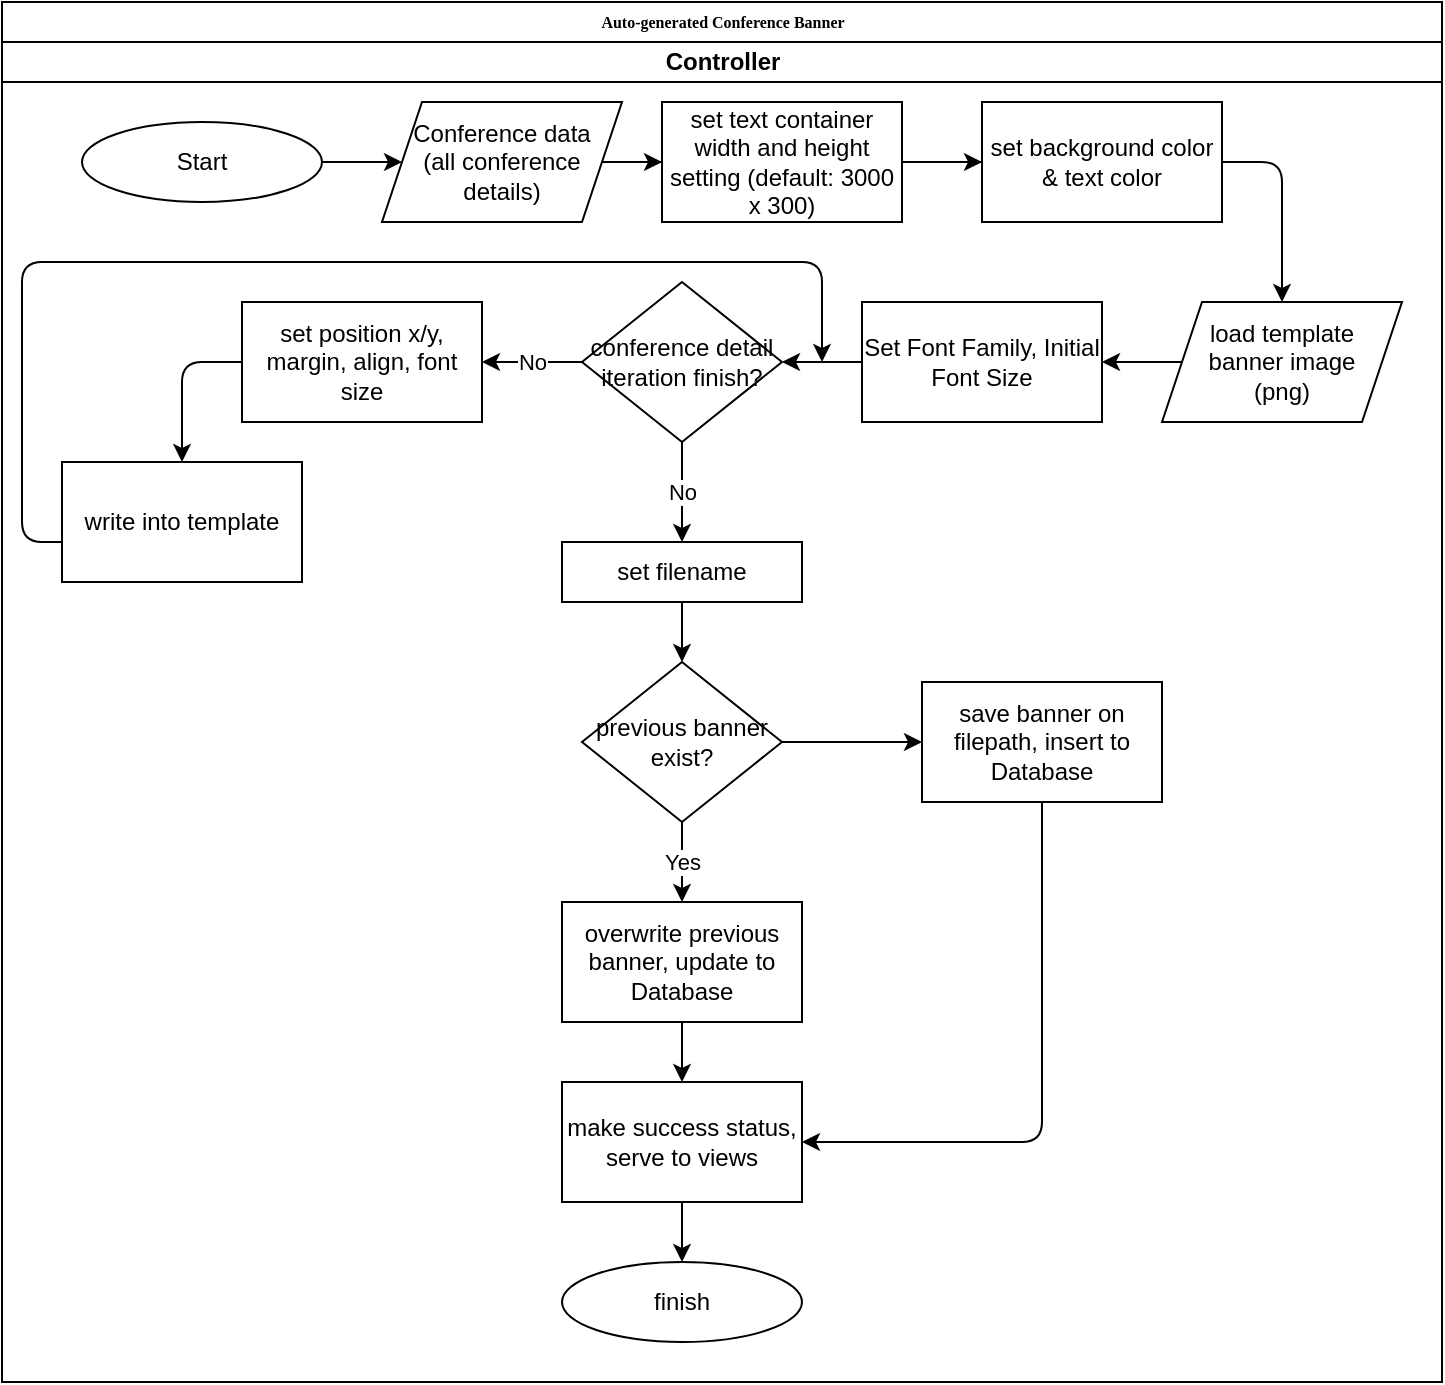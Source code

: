 <mxfile version="13.7.9" type="github">
  <diagram name="Page-1" id="74e2e168-ea6b-b213-b513-2b3c1d86103e">
    <mxGraphModel dx="1123" dy="603" grid="1" gridSize="10" guides="1" tooltips="1" connect="1" arrows="1" fold="1" page="1" pageScale="1" pageWidth="1100" pageHeight="850" background="#ffffff" math="0" shadow="0">
      <root>
        <mxCell id="0" />
        <mxCell id="1" parent="0" />
        <mxCell id="77e6c97f196da883-1" value="Auto-generated Conference Banner" style="swimlane;html=1;childLayout=stackLayout;startSize=20;rounded=0;shadow=0;labelBackgroundColor=none;strokeWidth=1;fontFamily=Verdana;fontSize=8;align=center;" parent="1" vertex="1">
          <mxGeometry x="70" y="40" width="720" height="690" as="geometry" />
        </mxCell>
        <mxCell id="77e6c97f196da883-2" value="Controller" style="swimlane;html=1;startSize=20;" parent="77e6c97f196da883-1" vertex="1">
          <mxGeometry y="20" width="720" height="670" as="geometry" />
        </mxCell>
        <mxCell id="20CMu36D7WqyFzSG5CkX-1" value="Start" style="ellipse;whiteSpace=wrap;html=1;" vertex="1" parent="77e6c97f196da883-2">
          <mxGeometry x="40" y="40" width="120" height="40" as="geometry" />
        </mxCell>
        <mxCell id="20CMu36D7WqyFzSG5CkX-3" value="" style="edgeStyle=orthogonalEdgeStyle;rounded=0;orthogonalLoop=1;jettySize=auto;html=1;" edge="1" parent="77e6c97f196da883-2" source="20CMu36D7WqyFzSG5CkX-1" target="20CMu36D7WqyFzSG5CkX-2">
          <mxGeometry relative="1" as="geometry" />
        </mxCell>
        <mxCell id="20CMu36D7WqyFzSG5CkX-5" value="" style="edgeStyle=orthogonalEdgeStyle;rounded=0;orthogonalLoop=1;jettySize=auto;html=1;" edge="1" parent="77e6c97f196da883-2" source="20CMu36D7WqyFzSG5CkX-2" target="20CMu36D7WqyFzSG5CkX-4">
          <mxGeometry relative="1" as="geometry" />
        </mxCell>
        <mxCell id="20CMu36D7WqyFzSG5CkX-7" value="" style="edgeStyle=orthogonalEdgeStyle;rounded=0;orthogonalLoop=1;jettySize=auto;html=1;" edge="1" parent="77e6c97f196da883-2" source="20CMu36D7WqyFzSG5CkX-4" target="20CMu36D7WqyFzSG5CkX-6">
          <mxGeometry relative="1" as="geometry" />
        </mxCell>
        <mxCell id="20CMu36D7WqyFzSG5CkX-9" value="" style="edgeStyle=orthogonalEdgeStyle;rounded=1;orthogonalLoop=1;jettySize=auto;html=1;" edge="1" parent="77e6c97f196da883-2" source="20CMu36D7WqyFzSG5CkX-4" target="20CMu36D7WqyFzSG5CkX-8">
          <mxGeometry relative="1" as="geometry" />
        </mxCell>
        <mxCell id="20CMu36D7WqyFzSG5CkX-17" value="write into template" style="whiteSpace=wrap;html=1;" vertex="1" parent="77e6c97f196da883-2">
          <mxGeometry x="30" y="210" width="120" height="60" as="geometry" />
        </mxCell>
        <mxCell id="20CMu36D7WqyFzSG5CkX-15" value="set position x/y, margin, align, font size" style="whiteSpace=wrap;html=1;" vertex="1" parent="77e6c97f196da883-2">
          <mxGeometry x="120" y="130" width="120" height="60" as="geometry" />
        </mxCell>
        <mxCell id="20CMu36D7WqyFzSG5CkX-2" value="Conference data&lt;br&gt;(all conference details)" style="shape=parallelogram;perimeter=parallelogramPerimeter;whiteSpace=wrap;html=1;fixedSize=1;" vertex="1" parent="77e6c97f196da883-2">
          <mxGeometry x="190" y="30" width="120" height="60" as="geometry" />
        </mxCell>
        <mxCell id="20CMu36D7WqyFzSG5CkX-29" value="make success status,&lt;br&gt;serve to views" style="whiteSpace=wrap;html=1;" vertex="1" parent="77e6c97f196da883-2">
          <mxGeometry x="280" y="520" width="120" height="60" as="geometry" />
        </mxCell>
        <mxCell id="20CMu36D7WqyFzSG5CkX-32" value="finish" style="ellipse;whiteSpace=wrap;html=1;" vertex="1" parent="77e6c97f196da883-2">
          <mxGeometry x="280" y="610" width="120" height="40" as="geometry" />
        </mxCell>
        <mxCell id="20CMu36D7WqyFzSG5CkX-19" value="set filename" style="whiteSpace=wrap;html=1;" vertex="1" parent="77e6c97f196da883-2">
          <mxGeometry x="280" y="250" width="120" height="30" as="geometry" />
        </mxCell>
        <mxCell id="20CMu36D7WqyFzSG5CkX-4" value="set text container width and height setting (default: 3000 x 300)" style="whiteSpace=wrap;html=1;" vertex="1" parent="77e6c97f196da883-2">
          <mxGeometry x="330" y="30" width="120" height="60" as="geometry" />
        </mxCell>
        <mxCell id="20CMu36D7WqyFzSG5CkX-13" value="conference detail iteration finish?" style="rhombus;whiteSpace=wrap;html=1;" vertex="1" parent="77e6c97f196da883-2">
          <mxGeometry x="290" y="120" width="100" height="80" as="geometry" />
        </mxCell>
        <mxCell id="20CMu36D7WqyFzSG5CkX-23" value="overwrite previous banner, update to Database" style="whiteSpace=wrap;html=1;" vertex="1" parent="77e6c97f196da883-2">
          <mxGeometry x="280" y="430" width="120" height="60" as="geometry" />
        </mxCell>
        <mxCell id="20CMu36D7WqyFzSG5CkX-21" value="previous banner exist?" style="rhombus;whiteSpace=wrap;html=1;" vertex="1" parent="77e6c97f196da883-2">
          <mxGeometry x="290" y="310" width="100" height="80" as="geometry" />
        </mxCell>
        <mxCell id="20CMu36D7WqyFzSG5CkX-12" value="" style="edgeStyle=orthogonalEdgeStyle;rounded=0;orthogonalLoop=1;jettySize=auto;html=1;" edge="1" parent="77e6c97f196da883-2" source="20CMu36D7WqyFzSG5CkX-8" target="20CMu36D7WqyFzSG5CkX-11">
          <mxGeometry relative="1" as="geometry" />
        </mxCell>
        <mxCell id="20CMu36D7WqyFzSG5CkX-14" value="" style="edgeStyle=orthogonalEdgeStyle;rounded=0;orthogonalLoop=1;jettySize=auto;html=1;" edge="1" parent="77e6c97f196da883-2" source="20CMu36D7WqyFzSG5CkX-11" target="20CMu36D7WqyFzSG5CkX-13">
          <mxGeometry relative="1" as="geometry" />
        </mxCell>
        <mxCell id="20CMu36D7WqyFzSG5CkX-16" value="No" style="edgeStyle=orthogonalEdgeStyle;rounded=0;orthogonalLoop=1;jettySize=auto;html=1;" edge="1" parent="77e6c97f196da883-2" source="20CMu36D7WqyFzSG5CkX-13" target="20CMu36D7WqyFzSG5CkX-15">
          <mxGeometry relative="1" as="geometry" />
        </mxCell>
        <mxCell id="20CMu36D7WqyFzSG5CkX-18" value="" style="edgeStyle=orthogonalEdgeStyle;rounded=1;orthogonalLoop=1;jettySize=auto;html=1;exitX=0;exitY=0.5;exitDx=0;exitDy=0;" edge="1" parent="77e6c97f196da883-2" source="20CMu36D7WqyFzSG5CkX-15" target="20CMu36D7WqyFzSG5CkX-17">
          <mxGeometry relative="1" as="geometry" />
        </mxCell>
        <mxCell id="20CMu36D7WqyFzSG5CkX-20" value="No" style="edgeStyle=orthogonalEdgeStyle;rounded=0;orthogonalLoop=1;jettySize=auto;html=1;" edge="1" parent="77e6c97f196da883-2" source="20CMu36D7WqyFzSG5CkX-13" target="20CMu36D7WqyFzSG5CkX-19">
          <mxGeometry relative="1" as="geometry" />
        </mxCell>
        <mxCell id="20CMu36D7WqyFzSG5CkX-22" value="" style="edgeStyle=orthogonalEdgeStyle;rounded=0;orthogonalLoop=1;jettySize=auto;html=1;" edge="1" parent="77e6c97f196da883-2" source="20CMu36D7WqyFzSG5CkX-19" target="20CMu36D7WqyFzSG5CkX-21">
          <mxGeometry relative="1" as="geometry" />
        </mxCell>
        <mxCell id="20CMu36D7WqyFzSG5CkX-24" value="Yes" style="edgeStyle=orthogonalEdgeStyle;rounded=0;orthogonalLoop=1;jettySize=auto;html=1;" edge="1" parent="77e6c97f196da883-2" source="20CMu36D7WqyFzSG5CkX-21" target="20CMu36D7WqyFzSG5CkX-23">
          <mxGeometry relative="1" as="geometry" />
        </mxCell>
        <mxCell id="20CMu36D7WqyFzSG5CkX-8" value="load template &lt;br&gt;banner image &lt;br&gt;(png)" style="shape=parallelogram;perimeter=parallelogramPerimeter;whiteSpace=wrap;html=1;fixedSize=1;" vertex="1" parent="77e6c97f196da883-2">
          <mxGeometry x="580" y="130" width="120" height="60" as="geometry" />
        </mxCell>
        <mxCell id="20CMu36D7WqyFzSG5CkX-11" value="Set Font Family, Initial Font Size" style="whiteSpace=wrap;html=1;" vertex="1" parent="77e6c97f196da883-2">
          <mxGeometry x="430" y="130" width="120" height="60" as="geometry" />
        </mxCell>
        <mxCell id="20CMu36D7WqyFzSG5CkX-6" value="set background color &amp;amp; text color" style="whiteSpace=wrap;html=1;" vertex="1" parent="77e6c97f196da883-2">
          <mxGeometry x="490" y="30" width="120" height="60" as="geometry" />
        </mxCell>
        <mxCell id="20CMu36D7WqyFzSG5CkX-30" value="" style="edgeStyle=orthogonalEdgeStyle;rounded=0;orthogonalLoop=1;jettySize=auto;html=1;" edge="1" parent="77e6c97f196da883-2" source="20CMu36D7WqyFzSG5CkX-23" target="20CMu36D7WqyFzSG5CkX-29">
          <mxGeometry relative="1" as="geometry" />
        </mxCell>
        <mxCell id="20CMu36D7WqyFzSG5CkX-33" value="" style="edgeStyle=orthogonalEdgeStyle;rounded=0;orthogonalLoop=1;jettySize=auto;html=1;" edge="1" parent="77e6c97f196da883-2" source="20CMu36D7WqyFzSG5CkX-29" target="20CMu36D7WqyFzSG5CkX-32">
          <mxGeometry relative="1" as="geometry" />
        </mxCell>
        <mxCell id="20CMu36D7WqyFzSG5CkX-31" style="edgeStyle=orthogonalEdgeStyle;rounded=1;orthogonalLoop=1;jettySize=auto;html=1;entryX=1;entryY=0.5;entryDx=0;entryDy=0;" edge="1" parent="1" source="20CMu36D7WqyFzSG5CkX-25" target="20CMu36D7WqyFzSG5CkX-29">
          <mxGeometry relative="1" as="geometry">
            <Array as="points">
              <mxPoint x="590" y="610" />
            </Array>
          </mxGeometry>
        </mxCell>
        <mxCell id="20CMu36D7WqyFzSG5CkX-25" value="save banner on filepath, insert to Database" style="whiteSpace=wrap;html=1;" vertex="1" parent="1">
          <mxGeometry x="530" y="380" width="120" height="60" as="geometry" />
        </mxCell>
        <mxCell id="20CMu36D7WqyFzSG5CkX-26" value="" style="edgeStyle=orthogonalEdgeStyle;rounded=0;orthogonalLoop=1;jettySize=auto;html=1;" edge="1" parent="1" source="20CMu36D7WqyFzSG5CkX-21" target="20CMu36D7WqyFzSG5CkX-25">
          <mxGeometry relative="1" as="geometry" />
        </mxCell>
        <mxCell id="20CMu36D7WqyFzSG5CkX-27" style="edgeStyle=orthogonalEdgeStyle;rounded=1;orthogonalLoop=1;jettySize=auto;html=1;" edge="1" parent="1" source="20CMu36D7WqyFzSG5CkX-17">
          <mxGeometry relative="1" as="geometry">
            <mxPoint x="480" y="220.0" as="targetPoint" />
            <Array as="points">
              <mxPoint x="80" y="310" />
              <mxPoint x="80" y="170" />
              <mxPoint x="480" y="170" />
            </Array>
          </mxGeometry>
        </mxCell>
      </root>
    </mxGraphModel>
  </diagram>
</mxfile>
